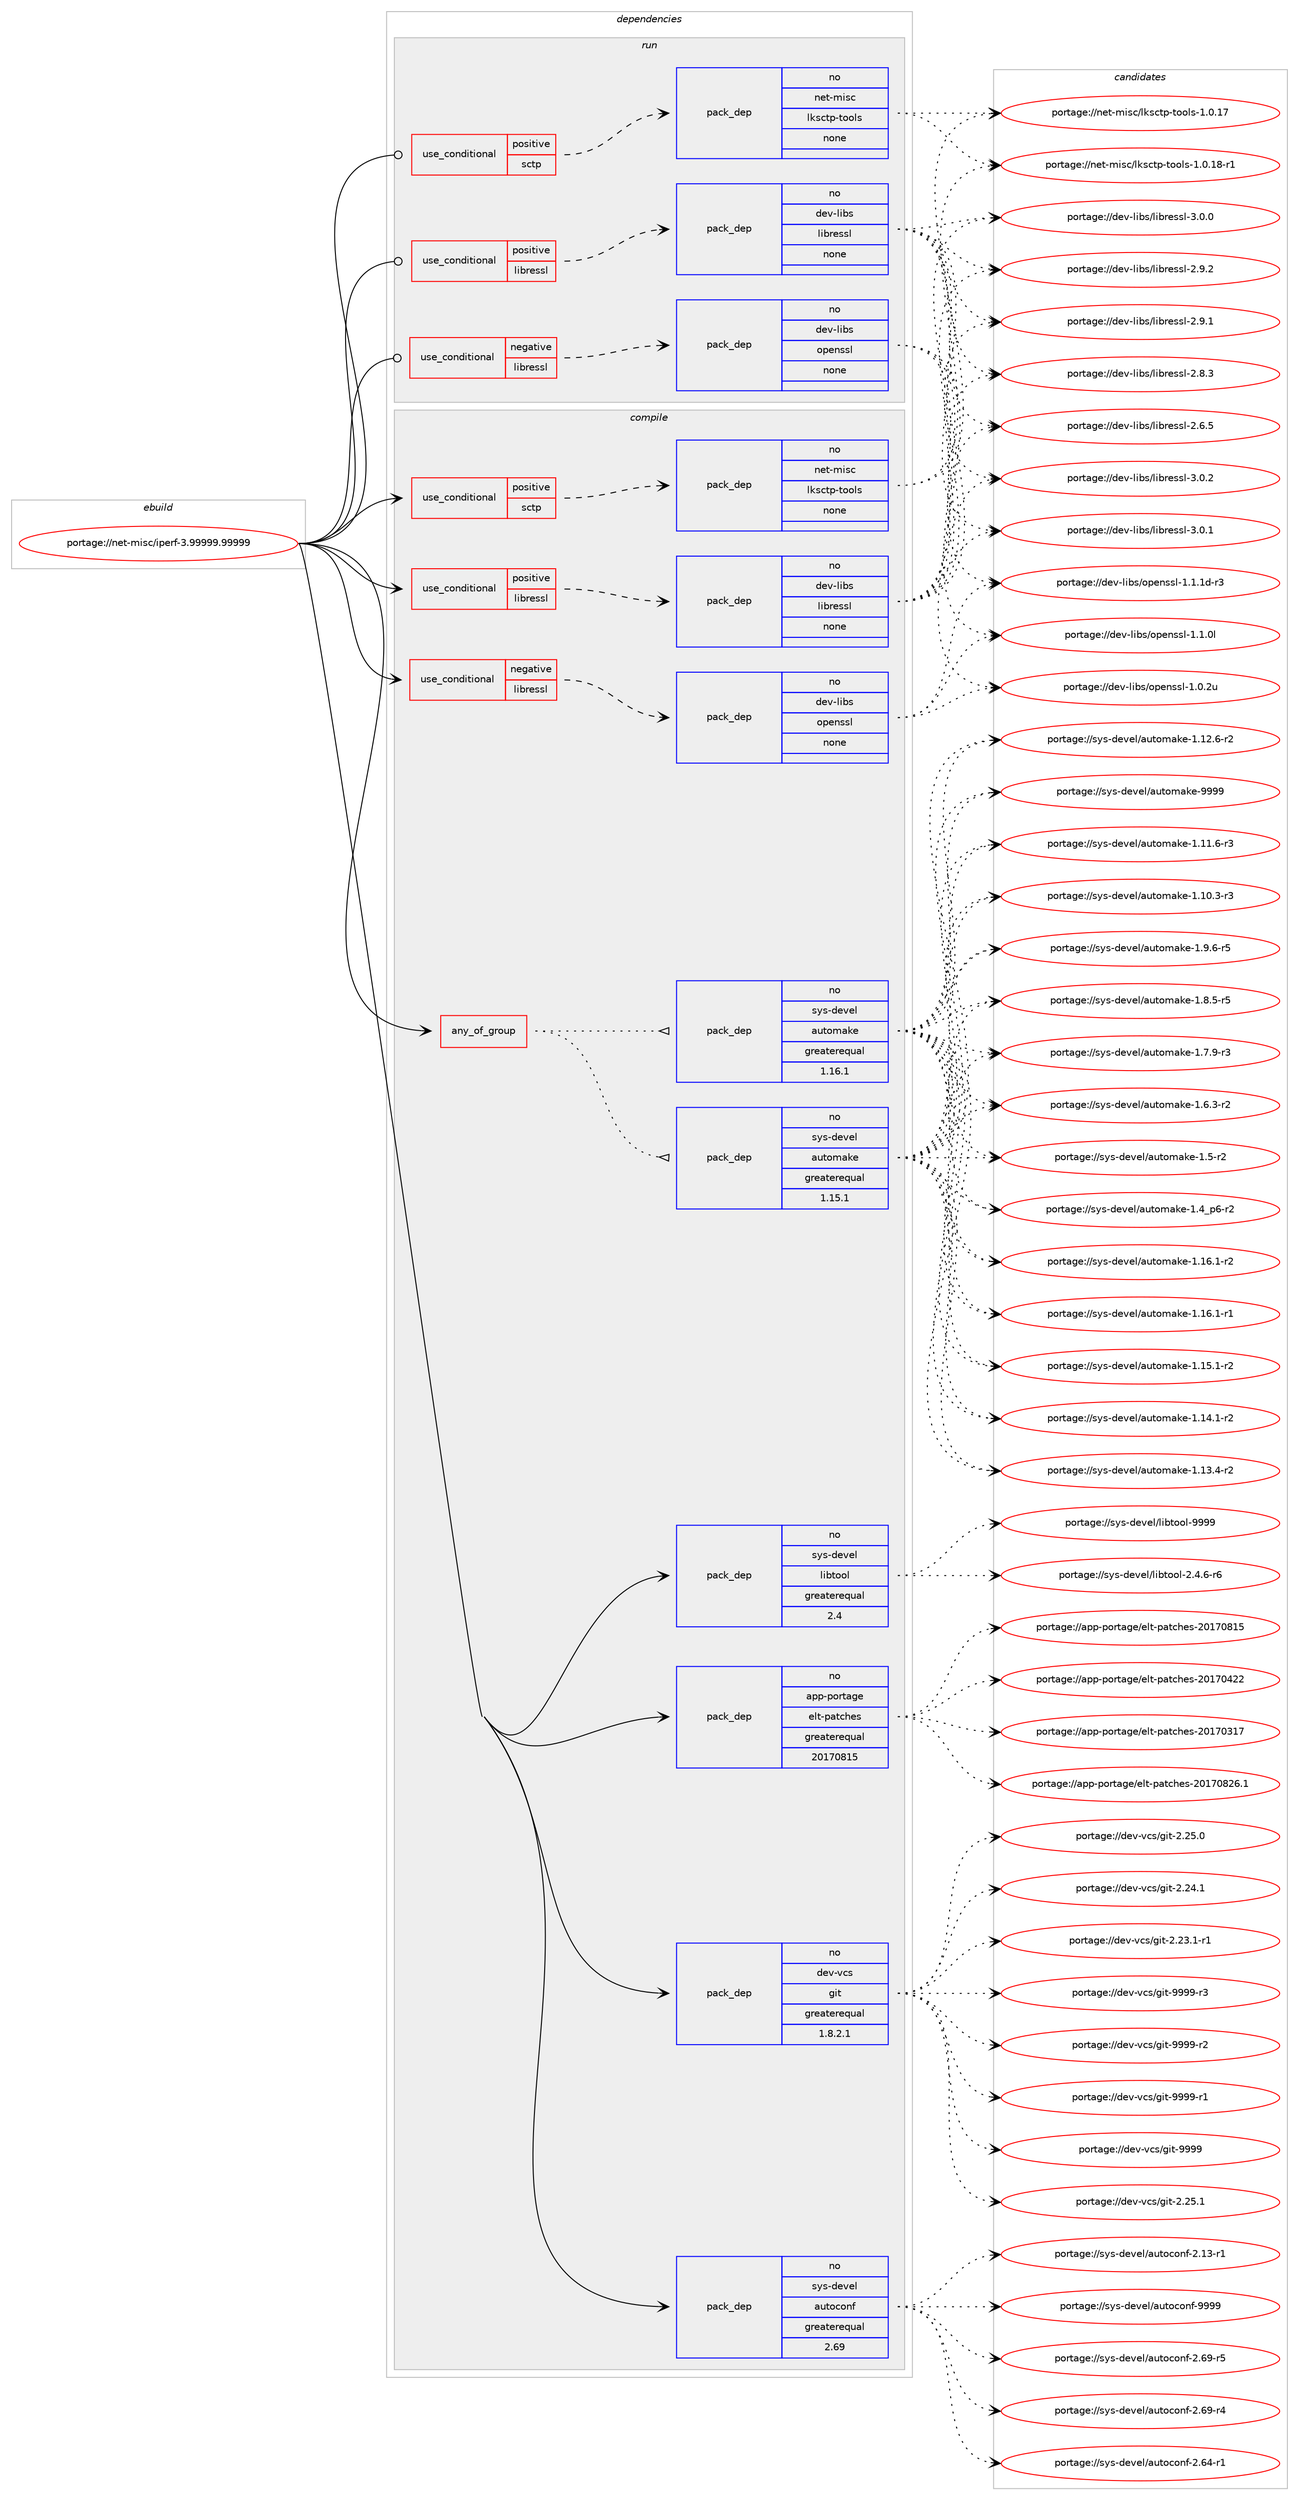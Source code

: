 digraph prolog {

# *************
# Graph options
# *************

newrank=true;
concentrate=true;
compound=true;
graph [rankdir=LR,fontname=Helvetica,fontsize=10,ranksep=1.5];#, ranksep=2.5, nodesep=0.2];
edge  [arrowhead=vee];
node  [fontname=Helvetica,fontsize=10];

# **********
# The ebuild
# **********

subgraph cluster_leftcol {
color=gray;
rank=same;
label=<<i>ebuild</i>>;
id [label="portage://net-misc/iperf-3.99999.99999", color=red, width=4, href="../net-misc/iperf-3.99999.99999.svg"];
}

# ****************
# The dependencies
# ****************

subgraph cluster_midcol {
color=gray;
label=<<i>dependencies</i>>;
subgraph cluster_compile {
fillcolor="#eeeeee";
style=filled;
label=<<i>compile</i>>;
subgraph any1983 {
dependency124163 [label=<<TABLE BORDER="0" CELLBORDER="1" CELLSPACING="0" CELLPADDING="4"><TR><TD CELLPADDING="10">any_of_group</TD></TR></TABLE>>, shape=none, color=red];subgraph pack96318 {
dependency124164 [label=<<TABLE BORDER="0" CELLBORDER="1" CELLSPACING="0" CELLPADDING="4" WIDTH="220"><TR><TD ROWSPAN="6" CELLPADDING="30">pack_dep</TD></TR><TR><TD WIDTH="110">no</TD></TR><TR><TD>sys-devel</TD></TR><TR><TD>automake</TD></TR><TR><TD>greaterequal</TD></TR><TR><TD>1.16.1</TD></TR></TABLE>>, shape=none, color=blue];
}
dependency124163:e -> dependency124164:w [weight=20,style="dotted",arrowhead="oinv"];
subgraph pack96319 {
dependency124165 [label=<<TABLE BORDER="0" CELLBORDER="1" CELLSPACING="0" CELLPADDING="4" WIDTH="220"><TR><TD ROWSPAN="6" CELLPADDING="30">pack_dep</TD></TR><TR><TD WIDTH="110">no</TD></TR><TR><TD>sys-devel</TD></TR><TR><TD>automake</TD></TR><TR><TD>greaterequal</TD></TR><TR><TD>1.15.1</TD></TR></TABLE>>, shape=none, color=blue];
}
dependency124163:e -> dependency124165:w [weight=20,style="dotted",arrowhead="oinv"];
}
id:e -> dependency124163:w [weight=20,style="solid",arrowhead="vee"];
subgraph cond25724 {
dependency124166 [label=<<TABLE BORDER="0" CELLBORDER="1" CELLSPACING="0" CELLPADDING="4"><TR><TD ROWSPAN="3" CELLPADDING="10">use_conditional</TD></TR><TR><TD>negative</TD></TR><TR><TD>libressl</TD></TR></TABLE>>, shape=none, color=red];
subgraph pack96320 {
dependency124167 [label=<<TABLE BORDER="0" CELLBORDER="1" CELLSPACING="0" CELLPADDING="4" WIDTH="220"><TR><TD ROWSPAN="6" CELLPADDING="30">pack_dep</TD></TR><TR><TD WIDTH="110">no</TD></TR><TR><TD>dev-libs</TD></TR><TR><TD>openssl</TD></TR><TR><TD>none</TD></TR><TR><TD></TD></TR></TABLE>>, shape=none, color=blue];
}
dependency124166:e -> dependency124167:w [weight=20,style="dashed",arrowhead="vee"];
}
id:e -> dependency124166:w [weight=20,style="solid",arrowhead="vee"];
subgraph cond25725 {
dependency124168 [label=<<TABLE BORDER="0" CELLBORDER="1" CELLSPACING="0" CELLPADDING="4"><TR><TD ROWSPAN="3" CELLPADDING="10">use_conditional</TD></TR><TR><TD>positive</TD></TR><TR><TD>libressl</TD></TR></TABLE>>, shape=none, color=red];
subgraph pack96321 {
dependency124169 [label=<<TABLE BORDER="0" CELLBORDER="1" CELLSPACING="0" CELLPADDING="4" WIDTH="220"><TR><TD ROWSPAN="6" CELLPADDING="30">pack_dep</TD></TR><TR><TD WIDTH="110">no</TD></TR><TR><TD>dev-libs</TD></TR><TR><TD>libressl</TD></TR><TR><TD>none</TD></TR><TR><TD></TD></TR></TABLE>>, shape=none, color=blue];
}
dependency124168:e -> dependency124169:w [weight=20,style="dashed",arrowhead="vee"];
}
id:e -> dependency124168:w [weight=20,style="solid",arrowhead="vee"];
subgraph cond25726 {
dependency124170 [label=<<TABLE BORDER="0" CELLBORDER="1" CELLSPACING="0" CELLPADDING="4"><TR><TD ROWSPAN="3" CELLPADDING="10">use_conditional</TD></TR><TR><TD>positive</TD></TR><TR><TD>sctp</TD></TR></TABLE>>, shape=none, color=red];
subgraph pack96322 {
dependency124171 [label=<<TABLE BORDER="0" CELLBORDER="1" CELLSPACING="0" CELLPADDING="4" WIDTH="220"><TR><TD ROWSPAN="6" CELLPADDING="30">pack_dep</TD></TR><TR><TD WIDTH="110">no</TD></TR><TR><TD>net-misc</TD></TR><TR><TD>lksctp-tools</TD></TR><TR><TD>none</TD></TR><TR><TD></TD></TR></TABLE>>, shape=none, color=blue];
}
dependency124170:e -> dependency124171:w [weight=20,style="dashed",arrowhead="vee"];
}
id:e -> dependency124170:w [weight=20,style="solid",arrowhead="vee"];
subgraph pack96323 {
dependency124172 [label=<<TABLE BORDER="0" CELLBORDER="1" CELLSPACING="0" CELLPADDING="4" WIDTH="220"><TR><TD ROWSPAN="6" CELLPADDING="30">pack_dep</TD></TR><TR><TD WIDTH="110">no</TD></TR><TR><TD>app-portage</TD></TR><TR><TD>elt-patches</TD></TR><TR><TD>greaterequal</TD></TR><TR><TD>20170815</TD></TR></TABLE>>, shape=none, color=blue];
}
id:e -> dependency124172:w [weight=20,style="solid",arrowhead="vee"];
subgraph pack96324 {
dependency124173 [label=<<TABLE BORDER="0" CELLBORDER="1" CELLSPACING="0" CELLPADDING="4" WIDTH="220"><TR><TD ROWSPAN="6" CELLPADDING="30">pack_dep</TD></TR><TR><TD WIDTH="110">no</TD></TR><TR><TD>dev-vcs</TD></TR><TR><TD>git</TD></TR><TR><TD>greaterequal</TD></TR><TR><TD>1.8.2.1</TD></TR></TABLE>>, shape=none, color=blue];
}
id:e -> dependency124173:w [weight=20,style="solid",arrowhead="vee"];
subgraph pack96325 {
dependency124174 [label=<<TABLE BORDER="0" CELLBORDER="1" CELLSPACING="0" CELLPADDING="4" WIDTH="220"><TR><TD ROWSPAN="6" CELLPADDING="30">pack_dep</TD></TR><TR><TD WIDTH="110">no</TD></TR><TR><TD>sys-devel</TD></TR><TR><TD>autoconf</TD></TR><TR><TD>greaterequal</TD></TR><TR><TD>2.69</TD></TR></TABLE>>, shape=none, color=blue];
}
id:e -> dependency124174:w [weight=20,style="solid",arrowhead="vee"];
subgraph pack96326 {
dependency124175 [label=<<TABLE BORDER="0" CELLBORDER="1" CELLSPACING="0" CELLPADDING="4" WIDTH="220"><TR><TD ROWSPAN="6" CELLPADDING="30">pack_dep</TD></TR><TR><TD WIDTH="110">no</TD></TR><TR><TD>sys-devel</TD></TR><TR><TD>libtool</TD></TR><TR><TD>greaterequal</TD></TR><TR><TD>2.4</TD></TR></TABLE>>, shape=none, color=blue];
}
id:e -> dependency124175:w [weight=20,style="solid",arrowhead="vee"];
}
subgraph cluster_compileandrun {
fillcolor="#eeeeee";
style=filled;
label=<<i>compile and run</i>>;
}
subgraph cluster_run {
fillcolor="#eeeeee";
style=filled;
label=<<i>run</i>>;
subgraph cond25727 {
dependency124176 [label=<<TABLE BORDER="0" CELLBORDER="1" CELLSPACING="0" CELLPADDING="4"><TR><TD ROWSPAN="3" CELLPADDING="10">use_conditional</TD></TR><TR><TD>negative</TD></TR><TR><TD>libressl</TD></TR></TABLE>>, shape=none, color=red];
subgraph pack96327 {
dependency124177 [label=<<TABLE BORDER="0" CELLBORDER="1" CELLSPACING="0" CELLPADDING="4" WIDTH="220"><TR><TD ROWSPAN="6" CELLPADDING="30">pack_dep</TD></TR><TR><TD WIDTH="110">no</TD></TR><TR><TD>dev-libs</TD></TR><TR><TD>openssl</TD></TR><TR><TD>none</TD></TR><TR><TD></TD></TR></TABLE>>, shape=none, color=blue];
}
dependency124176:e -> dependency124177:w [weight=20,style="dashed",arrowhead="vee"];
}
id:e -> dependency124176:w [weight=20,style="solid",arrowhead="odot"];
subgraph cond25728 {
dependency124178 [label=<<TABLE BORDER="0" CELLBORDER="1" CELLSPACING="0" CELLPADDING="4"><TR><TD ROWSPAN="3" CELLPADDING="10">use_conditional</TD></TR><TR><TD>positive</TD></TR><TR><TD>libressl</TD></TR></TABLE>>, shape=none, color=red];
subgraph pack96328 {
dependency124179 [label=<<TABLE BORDER="0" CELLBORDER="1" CELLSPACING="0" CELLPADDING="4" WIDTH="220"><TR><TD ROWSPAN="6" CELLPADDING="30">pack_dep</TD></TR><TR><TD WIDTH="110">no</TD></TR><TR><TD>dev-libs</TD></TR><TR><TD>libressl</TD></TR><TR><TD>none</TD></TR><TR><TD></TD></TR></TABLE>>, shape=none, color=blue];
}
dependency124178:e -> dependency124179:w [weight=20,style="dashed",arrowhead="vee"];
}
id:e -> dependency124178:w [weight=20,style="solid",arrowhead="odot"];
subgraph cond25729 {
dependency124180 [label=<<TABLE BORDER="0" CELLBORDER="1" CELLSPACING="0" CELLPADDING="4"><TR><TD ROWSPAN="3" CELLPADDING="10">use_conditional</TD></TR><TR><TD>positive</TD></TR><TR><TD>sctp</TD></TR></TABLE>>, shape=none, color=red];
subgraph pack96329 {
dependency124181 [label=<<TABLE BORDER="0" CELLBORDER="1" CELLSPACING="0" CELLPADDING="4" WIDTH="220"><TR><TD ROWSPAN="6" CELLPADDING="30">pack_dep</TD></TR><TR><TD WIDTH="110">no</TD></TR><TR><TD>net-misc</TD></TR><TR><TD>lksctp-tools</TD></TR><TR><TD>none</TD></TR><TR><TD></TD></TR></TABLE>>, shape=none, color=blue];
}
dependency124180:e -> dependency124181:w [weight=20,style="dashed",arrowhead="vee"];
}
id:e -> dependency124180:w [weight=20,style="solid",arrowhead="odot"];
}
}

# **************
# The candidates
# **************

subgraph cluster_choices {
rank=same;
color=gray;
label=<<i>candidates</i>>;

subgraph choice96318 {
color=black;
nodesep=1;
choice115121115451001011181011084797117116111109971071014557575757 [label="portage://sys-devel/automake-9999", color=red, width=4,href="../sys-devel/automake-9999.svg"];
choice115121115451001011181011084797117116111109971071014549465746544511453 [label="portage://sys-devel/automake-1.9.6-r5", color=red, width=4,href="../sys-devel/automake-1.9.6-r5.svg"];
choice115121115451001011181011084797117116111109971071014549465646534511453 [label="portage://sys-devel/automake-1.8.5-r5", color=red, width=4,href="../sys-devel/automake-1.8.5-r5.svg"];
choice115121115451001011181011084797117116111109971071014549465546574511451 [label="portage://sys-devel/automake-1.7.9-r3", color=red, width=4,href="../sys-devel/automake-1.7.9-r3.svg"];
choice115121115451001011181011084797117116111109971071014549465446514511450 [label="portage://sys-devel/automake-1.6.3-r2", color=red, width=4,href="../sys-devel/automake-1.6.3-r2.svg"];
choice11512111545100101118101108479711711611110997107101454946534511450 [label="portage://sys-devel/automake-1.5-r2", color=red, width=4,href="../sys-devel/automake-1.5-r2.svg"];
choice115121115451001011181011084797117116111109971071014549465295112544511450 [label="portage://sys-devel/automake-1.4_p6-r2", color=red, width=4,href="../sys-devel/automake-1.4_p6-r2.svg"];
choice11512111545100101118101108479711711611110997107101454946495446494511450 [label="portage://sys-devel/automake-1.16.1-r2", color=red, width=4,href="../sys-devel/automake-1.16.1-r2.svg"];
choice11512111545100101118101108479711711611110997107101454946495446494511449 [label="portage://sys-devel/automake-1.16.1-r1", color=red, width=4,href="../sys-devel/automake-1.16.1-r1.svg"];
choice11512111545100101118101108479711711611110997107101454946495346494511450 [label="portage://sys-devel/automake-1.15.1-r2", color=red, width=4,href="../sys-devel/automake-1.15.1-r2.svg"];
choice11512111545100101118101108479711711611110997107101454946495246494511450 [label="portage://sys-devel/automake-1.14.1-r2", color=red, width=4,href="../sys-devel/automake-1.14.1-r2.svg"];
choice11512111545100101118101108479711711611110997107101454946495146524511450 [label="portage://sys-devel/automake-1.13.4-r2", color=red, width=4,href="../sys-devel/automake-1.13.4-r2.svg"];
choice11512111545100101118101108479711711611110997107101454946495046544511450 [label="portage://sys-devel/automake-1.12.6-r2", color=red, width=4,href="../sys-devel/automake-1.12.6-r2.svg"];
choice11512111545100101118101108479711711611110997107101454946494946544511451 [label="portage://sys-devel/automake-1.11.6-r3", color=red, width=4,href="../sys-devel/automake-1.11.6-r3.svg"];
choice11512111545100101118101108479711711611110997107101454946494846514511451 [label="portage://sys-devel/automake-1.10.3-r3", color=red, width=4,href="../sys-devel/automake-1.10.3-r3.svg"];
dependency124164:e -> choice115121115451001011181011084797117116111109971071014557575757:w [style=dotted,weight="100"];
dependency124164:e -> choice115121115451001011181011084797117116111109971071014549465746544511453:w [style=dotted,weight="100"];
dependency124164:e -> choice115121115451001011181011084797117116111109971071014549465646534511453:w [style=dotted,weight="100"];
dependency124164:e -> choice115121115451001011181011084797117116111109971071014549465546574511451:w [style=dotted,weight="100"];
dependency124164:e -> choice115121115451001011181011084797117116111109971071014549465446514511450:w [style=dotted,weight="100"];
dependency124164:e -> choice11512111545100101118101108479711711611110997107101454946534511450:w [style=dotted,weight="100"];
dependency124164:e -> choice115121115451001011181011084797117116111109971071014549465295112544511450:w [style=dotted,weight="100"];
dependency124164:e -> choice11512111545100101118101108479711711611110997107101454946495446494511450:w [style=dotted,weight="100"];
dependency124164:e -> choice11512111545100101118101108479711711611110997107101454946495446494511449:w [style=dotted,weight="100"];
dependency124164:e -> choice11512111545100101118101108479711711611110997107101454946495346494511450:w [style=dotted,weight="100"];
dependency124164:e -> choice11512111545100101118101108479711711611110997107101454946495246494511450:w [style=dotted,weight="100"];
dependency124164:e -> choice11512111545100101118101108479711711611110997107101454946495146524511450:w [style=dotted,weight="100"];
dependency124164:e -> choice11512111545100101118101108479711711611110997107101454946495046544511450:w [style=dotted,weight="100"];
dependency124164:e -> choice11512111545100101118101108479711711611110997107101454946494946544511451:w [style=dotted,weight="100"];
dependency124164:e -> choice11512111545100101118101108479711711611110997107101454946494846514511451:w [style=dotted,weight="100"];
}
subgraph choice96319 {
color=black;
nodesep=1;
choice115121115451001011181011084797117116111109971071014557575757 [label="portage://sys-devel/automake-9999", color=red, width=4,href="../sys-devel/automake-9999.svg"];
choice115121115451001011181011084797117116111109971071014549465746544511453 [label="portage://sys-devel/automake-1.9.6-r5", color=red, width=4,href="../sys-devel/automake-1.9.6-r5.svg"];
choice115121115451001011181011084797117116111109971071014549465646534511453 [label="portage://sys-devel/automake-1.8.5-r5", color=red, width=4,href="../sys-devel/automake-1.8.5-r5.svg"];
choice115121115451001011181011084797117116111109971071014549465546574511451 [label="portage://sys-devel/automake-1.7.9-r3", color=red, width=4,href="../sys-devel/automake-1.7.9-r3.svg"];
choice115121115451001011181011084797117116111109971071014549465446514511450 [label="portage://sys-devel/automake-1.6.3-r2", color=red, width=4,href="../sys-devel/automake-1.6.3-r2.svg"];
choice11512111545100101118101108479711711611110997107101454946534511450 [label="portage://sys-devel/automake-1.5-r2", color=red, width=4,href="../sys-devel/automake-1.5-r2.svg"];
choice115121115451001011181011084797117116111109971071014549465295112544511450 [label="portage://sys-devel/automake-1.4_p6-r2", color=red, width=4,href="../sys-devel/automake-1.4_p6-r2.svg"];
choice11512111545100101118101108479711711611110997107101454946495446494511450 [label="portage://sys-devel/automake-1.16.1-r2", color=red, width=4,href="../sys-devel/automake-1.16.1-r2.svg"];
choice11512111545100101118101108479711711611110997107101454946495446494511449 [label="portage://sys-devel/automake-1.16.1-r1", color=red, width=4,href="../sys-devel/automake-1.16.1-r1.svg"];
choice11512111545100101118101108479711711611110997107101454946495346494511450 [label="portage://sys-devel/automake-1.15.1-r2", color=red, width=4,href="../sys-devel/automake-1.15.1-r2.svg"];
choice11512111545100101118101108479711711611110997107101454946495246494511450 [label="portage://sys-devel/automake-1.14.1-r2", color=red, width=4,href="../sys-devel/automake-1.14.1-r2.svg"];
choice11512111545100101118101108479711711611110997107101454946495146524511450 [label="portage://sys-devel/automake-1.13.4-r2", color=red, width=4,href="../sys-devel/automake-1.13.4-r2.svg"];
choice11512111545100101118101108479711711611110997107101454946495046544511450 [label="portage://sys-devel/automake-1.12.6-r2", color=red, width=4,href="../sys-devel/automake-1.12.6-r2.svg"];
choice11512111545100101118101108479711711611110997107101454946494946544511451 [label="portage://sys-devel/automake-1.11.6-r3", color=red, width=4,href="../sys-devel/automake-1.11.6-r3.svg"];
choice11512111545100101118101108479711711611110997107101454946494846514511451 [label="portage://sys-devel/automake-1.10.3-r3", color=red, width=4,href="../sys-devel/automake-1.10.3-r3.svg"];
dependency124165:e -> choice115121115451001011181011084797117116111109971071014557575757:w [style=dotted,weight="100"];
dependency124165:e -> choice115121115451001011181011084797117116111109971071014549465746544511453:w [style=dotted,weight="100"];
dependency124165:e -> choice115121115451001011181011084797117116111109971071014549465646534511453:w [style=dotted,weight="100"];
dependency124165:e -> choice115121115451001011181011084797117116111109971071014549465546574511451:w [style=dotted,weight="100"];
dependency124165:e -> choice115121115451001011181011084797117116111109971071014549465446514511450:w [style=dotted,weight="100"];
dependency124165:e -> choice11512111545100101118101108479711711611110997107101454946534511450:w [style=dotted,weight="100"];
dependency124165:e -> choice115121115451001011181011084797117116111109971071014549465295112544511450:w [style=dotted,weight="100"];
dependency124165:e -> choice11512111545100101118101108479711711611110997107101454946495446494511450:w [style=dotted,weight="100"];
dependency124165:e -> choice11512111545100101118101108479711711611110997107101454946495446494511449:w [style=dotted,weight="100"];
dependency124165:e -> choice11512111545100101118101108479711711611110997107101454946495346494511450:w [style=dotted,weight="100"];
dependency124165:e -> choice11512111545100101118101108479711711611110997107101454946495246494511450:w [style=dotted,weight="100"];
dependency124165:e -> choice11512111545100101118101108479711711611110997107101454946495146524511450:w [style=dotted,weight="100"];
dependency124165:e -> choice11512111545100101118101108479711711611110997107101454946495046544511450:w [style=dotted,weight="100"];
dependency124165:e -> choice11512111545100101118101108479711711611110997107101454946494946544511451:w [style=dotted,weight="100"];
dependency124165:e -> choice11512111545100101118101108479711711611110997107101454946494846514511451:w [style=dotted,weight="100"];
}
subgraph choice96320 {
color=black;
nodesep=1;
choice1001011184510810598115471111121011101151151084549464946491004511451 [label="portage://dev-libs/openssl-1.1.1d-r3", color=red, width=4,href="../dev-libs/openssl-1.1.1d-r3.svg"];
choice100101118451081059811547111112101110115115108454946494648108 [label="portage://dev-libs/openssl-1.1.0l", color=red, width=4,href="../dev-libs/openssl-1.1.0l.svg"];
choice100101118451081059811547111112101110115115108454946484650117 [label="portage://dev-libs/openssl-1.0.2u", color=red, width=4,href="../dev-libs/openssl-1.0.2u.svg"];
dependency124167:e -> choice1001011184510810598115471111121011101151151084549464946491004511451:w [style=dotted,weight="100"];
dependency124167:e -> choice100101118451081059811547111112101110115115108454946494648108:w [style=dotted,weight="100"];
dependency124167:e -> choice100101118451081059811547111112101110115115108454946484650117:w [style=dotted,weight="100"];
}
subgraph choice96321 {
color=black;
nodesep=1;
choice10010111845108105981154710810598114101115115108455146484650 [label="portage://dev-libs/libressl-3.0.2", color=red, width=4,href="../dev-libs/libressl-3.0.2.svg"];
choice10010111845108105981154710810598114101115115108455146484649 [label="portage://dev-libs/libressl-3.0.1", color=red, width=4,href="../dev-libs/libressl-3.0.1.svg"];
choice10010111845108105981154710810598114101115115108455146484648 [label="portage://dev-libs/libressl-3.0.0", color=red, width=4,href="../dev-libs/libressl-3.0.0.svg"];
choice10010111845108105981154710810598114101115115108455046574650 [label="portage://dev-libs/libressl-2.9.2", color=red, width=4,href="../dev-libs/libressl-2.9.2.svg"];
choice10010111845108105981154710810598114101115115108455046574649 [label="portage://dev-libs/libressl-2.9.1", color=red, width=4,href="../dev-libs/libressl-2.9.1.svg"];
choice10010111845108105981154710810598114101115115108455046564651 [label="portage://dev-libs/libressl-2.8.3", color=red, width=4,href="../dev-libs/libressl-2.8.3.svg"];
choice10010111845108105981154710810598114101115115108455046544653 [label="portage://dev-libs/libressl-2.6.5", color=red, width=4,href="../dev-libs/libressl-2.6.5.svg"];
dependency124169:e -> choice10010111845108105981154710810598114101115115108455146484650:w [style=dotted,weight="100"];
dependency124169:e -> choice10010111845108105981154710810598114101115115108455146484649:w [style=dotted,weight="100"];
dependency124169:e -> choice10010111845108105981154710810598114101115115108455146484648:w [style=dotted,weight="100"];
dependency124169:e -> choice10010111845108105981154710810598114101115115108455046574650:w [style=dotted,weight="100"];
dependency124169:e -> choice10010111845108105981154710810598114101115115108455046574649:w [style=dotted,weight="100"];
dependency124169:e -> choice10010111845108105981154710810598114101115115108455046564651:w [style=dotted,weight="100"];
dependency124169:e -> choice10010111845108105981154710810598114101115115108455046544653:w [style=dotted,weight="100"];
}
subgraph choice96322 {
color=black;
nodesep=1;
choice1101011164510910511599471081071159911611245116111111108115454946484649564511449 [label="portage://net-misc/lksctp-tools-1.0.18-r1", color=red, width=4,href="../net-misc/lksctp-tools-1.0.18-r1.svg"];
choice110101116451091051159947108107115991161124511611111110811545494648464955 [label="portage://net-misc/lksctp-tools-1.0.17", color=red, width=4,href="../net-misc/lksctp-tools-1.0.17.svg"];
dependency124171:e -> choice1101011164510910511599471081071159911611245116111111108115454946484649564511449:w [style=dotted,weight="100"];
dependency124171:e -> choice110101116451091051159947108107115991161124511611111110811545494648464955:w [style=dotted,weight="100"];
}
subgraph choice96323 {
color=black;
nodesep=1;
choice971121124511211111411697103101471011081164511297116991041011154550484955485650544649 [label="portage://app-portage/elt-patches-20170826.1", color=red, width=4,href="../app-portage/elt-patches-20170826.1.svg"];
choice97112112451121111141169710310147101108116451129711699104101115455048495548564953 [label="portage://app-portage/elt-patches-20170815", color=red, width=4,href="../app-portage/elt-patches-20170815.svg"];
choice97112112451121111141169710310147101108116451129711699104101115455048495548525050 [label="portage://app-portage/elt-patches-20170422", color=red, width=4,href="../app-portage/elt-patches-20170422.svg"];
choice97112112451121111141169710310147101108116451129711699104101115455048495548514955 [label="portage://app-portage/elt-patches-20170317", color=red, width=4,href="../app-portage/elt-patches-20170317.svg"];
dependency124172:e -> choice971121124511211111411697103101471011081164511297116991041011154550484955485650544649:w [style=dotted,weight="100"];
dependency124172:e -> choice97112112451121111141169710310147101108116451129711699104101115455048495548564953:w [style=dotted,weight="100"];
dependency124172:e -> choice97112112451121111141169710310147101108116451129711699104101115455048495548525050:w [style=dotted,weight="100"];
dependency124172:e -> choice97112112451121111141169710310147101108116451129711699104101115455048495548514955:w [style=dotted,weight="100"];
}
subgraph choice96324 {
color=black;
nodesep=1;
choice10010111845118991154710310511645575757574511451 [label="portage://dev-vcs/git-9999-r3", color=red, width=4,href="../dev-vcs/git-9999-r3.svg"];
choice10010111845118991154710310511645575757574511450 [label="portage://dev-vcs/git-9999-r2", color=red, width=4,href="../dev-vcs/git-9999-r2.svg"];
choice10010111845118991154710310511645575757574511449 [label="portage://dev-vcs/git-9999-r1", color=red, width=4,href="../dev-vcs/git-9999-r1.svg"];
choice1001011184511899115471031051164557575757 [label="portage://dev-vcs/git-9999", color=red, width=4,href="../dev-vcs/git-9999.svg"];
choice10010111845118991154710310511645504650534649 [label="portage://dev-vcs/git-2.25.1", color=red, width=4,href="../dev-vcs/git-2.25.1.svg"];
choice10010111845118991154710310511645504650534648 [label="portage://dev-vcs/git-2.25.0", color=red, width=4,href="../dev-vcs/git-2.25.0.svg"];
choice10010111845118991154710310511645504650524649 [label="portage://dev-vcs/git-2.24.1", color=red, width=4,href="../dev-vcs/git-2.24.1.svg"];
choice100101118451189911547103105116455046505146494511449 [label="portage://dev-vcs/git-2.23.1-r1", color=red, width=4,href="../dev-vcs/git-2.23.1-r1.svg"];
dependency124173:e -> choice10010111845118991154710310511645575757574511451:w [style=dotted,weight="100"];
dependency124173:e -> choice10010111845118991154710310511645575757574511450:w [style=dotted,weight="100"];
dependency124173:e -> choice10010111845118991154710310511645575757574511449:w [style=dotted,weight="100"];
dependency124173:e -> choice1001011184511899115471031051164557575757:w [style=dotted,weight="100"];
dependency124173:e -> choice10010111845118991154710310511645504650534649:w [style=dotted,weight="100"];
dependency124173:e -> choice10010111845118991154710310511645504650534648:w [style=dotted,weight="100"];
dependency124173:e -> choice10010111845118991154710310511645504650524649:w [style=dotted,weight="100"];
dependency124173:e -> choice100101118451189911547103105116455046505146494511449:w [style=dotted,weight="100"];
}
subgraph choice96325 {
color=black;
nodesep=1;
choice115121115451001011181011084797117116111991111101024557575757 [label="portage://sys-devel/autoconf-9999", color=red, width=4,href="../sys-devel/autoconf-9999.svg"];
choice1151211154510010111810110847971171161119911111010245504654574511453 [label="portage://sys-devel/autoconf-2.69-r5", color=red, width=4,href="../sys-devel/autoconf-2.69-r5.svg"];
choice1151211154510010111810110847971171161119911111010245504654574511452 [label="portage://sys-devel/autoconf-2.69-r4", color=red, width=4,href="../sys-devel/autoconf-2.69-r4.svg"];
choice1151211154510010111810110847971171161119911111010245504654524511449 [label="portage://sys-devel/autoconf-2.64-r1", color=red, width=4,href="../sys-devel/autoconf-2.64-r1.svg"];
choice1151211154510010111810110847971171161119911111010245504649514511449 [label="portage://sys-devel/autoconf-2.13-r1", color=red, width=4,href="../sys-devel/autoconf-2.13-r1.svg"];
dependency124174:e -> choice115121115451001011181011084797117116111991111101024557575757:w [style=dotted,weight="100"];
dependency124174:e -> choice1151211154510010111810110847971171161119911111010245504654574511453:w [style=dotted,weight="100"];
dependency124174:e -> choice1151211154510010111810110847971171161119911111010245504654574511452:w [style=dotted,weight="100"];
dependency124174:e -> choice1151211154510010111810110847971171161119911111010245504654524511449:w [style=dotted,weight="100"];
dependency124174:e -> choice1151211154510010111810110847971171161119911111010245504649514511449:w [style=dotted,weight="100"];
}
subgraph choice96326 {
color=black;
nodesep=1;
choice1151211154510010111810110847108105981161111111084557575757 [label="portage://sys-devel/libtool-9999", color=red, width=4,href="../sys-devel/libtool-9999.svg"];
choice1151211154510010111810110847108105981161111111084550465246544511454 [label="portage://sys-devel/libtool-2.4.6-r6", color=red, width=4,href="../sys-devel/libtool-2.4.6-r6.svg"];
dependency124175:e -> choice1151211154510010111810110847108105981161111111084557575757:w [style=dotted,weight="100"];
dependency124175:e -> choice1151211154510010111810110847108105981161111111084550465246544511454:w [style=dotted,weight="100"];
}
subgraph choice96327 {
color=black;
nodesep=1;
choice1001011184510810598115471111121011101151151084549464946491004511451 [label="portage://dev-libs/openssl-1.1.1d-r3", color=red, width=4,href="../dev-libs/openssl-1.1.1d-r3.svg"];
choice100101118451081059811547111112101110115115108454946494648108 [label="portage://dev-libs/openssl-1.1.0l", color=red, width=4,href="../dev-libs/openssl-1.1.0l.svg"];
choice100101118451081059811547111112101110115115108454946484650117 [label="portage://dev-libs/openssl-1.0.2u", color=red, width=4,href="../dev-libs/openssl-1.0.2u.svg"];
dependency124177:e -> choice1001011184510810598115471111121011101151151084549464946491004511451:w [style=dotted,weight="100"];
dependency124177:e -> choice100101118451081059811547111112101110115115108454946494648108:w [style=dotted,weight="100"];
dependency124177:e -> choice100101118451081059811547111112101110115115108454946484650117:w [style=dotted,weight="100"];
}
subgraph choice96328 {
color=black;
nodesep=1;
choice10010111845108105981154710810598114101115115108455146484650 [label="portage://dev-libs/libressl-3.0.2", color=red, width=4,href="../dev-libs/libressl-3.0.2.svg"];
choice10010111845108105981154710810598114101115115108455146484649 [label="portage://dev-libs/libressl-3.0.1", color=red, width=4,href="../dev-libs/libressl-3.0.1.svg"];
choice10010111845108105981154710810598114101115115108455146484648 [label="portage://dev-libs/libressl-3.0.0", color=red, width=4,href="../dev-libs/libressl-3.0.0.svg"];
choice10010111845108105981154710810598114101115115108455046574650 [label="portage://dev-libs/libressl-2.9.2", color=red, width=4,href="../dev-libs/libressl-2.9.2.svg"];
choice10010111845108105981154710810598114101115115108455046574649 [label="portage://dev-libs/libressl-2.9.1", color=red, width=4,href="../dev-libs/libressl-2.9.1.svg"];
choice10010111845108105981154710810598114101115115108455046564651 [label="portage://dev-libs/libressl-2.8.3", color=red, width=4,href="../dev-libs/libressl-2.8.3.svg"];
choice10010111845108105981154710810598114101115115108455046544653 [label="portage://dev-libs/libressl-2.6.5", color=red, width=4,href="../dev-libs/libressl-2.6.5.svg"];
dependency124179:e -> choice10010111845108105981154710810598114101115115108455146484650:w [style=dotted,weight="100"];
dependency124179:e -> choice10010111845108105981154710810598114101115115108455146484649:w [style=dotted,weight="100"];
dependency124179:e -> choice10010111845108105981154710810598114101115115108455146484648:w [style=dotted,weight="100"];
dependency124179:e -> choice10010111845108105981154710810598114101115115108455046574650:w [style=dotted,weight="100"];
dependency124179:e -> choice10010111845108105981154710810598114101115115108455046574649:w [style=dotted,weight="100"];
dependency124179:e -> choice10010111845108105981154710810598114101115115108455046564651:w [style=dotted,weight="100"];
dependency124179:e -> choice10010111845108105981154710810598114101115115108455046544653:w [style=dotted,weight="100"];
}
subgraph choice96329 {
color=black;
nodesep=1;
choice1101011164510910511599471081071159911611245116111111108115454946484649564511449 [label="portage://net-misc/lksctp-tools-1.0.18-r1", color=red, width=4,href="../net-misc/lksctp-tools-1.0.18-r1.svg"];
choice110101116451091051159947108107115991161124511611111110811545494648464955 [label="portage://net-misc/lksctp-tools-1.0.17", color=red, width=4,href="../net-misc/lksctp-tools-1.0.17.svg"];
dependency124181:e -> choice1101011164510910511599471081071159911611245116111111108115454946484649564511449:w [style=dotted,weight="100"];
dependency124181:e -> choice110101116451091051159947108107115991161124511611111110811545494648464955:w [style=dotted,weight="100"];
}
}

}
